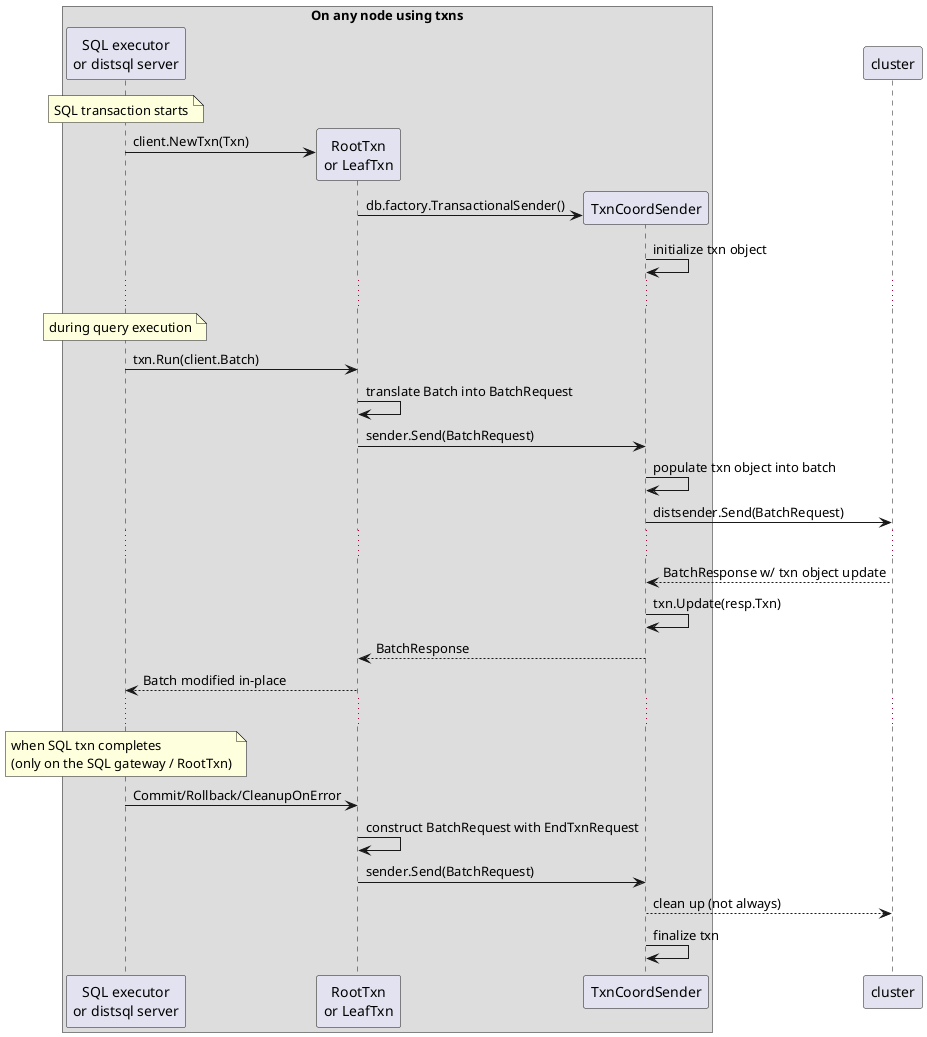 @startuml
box "On any node using txns"
  participant "SQL executor\nor distsql server" as SQL
  participant "RootTxn\nor LeafTxn" as Txn
  participant TxnCoordSender
end box
participant cluster

note over SQL: SQL transaction starts
create Txn
SQL -> Txn : client.NewTxn(Txn)
create TxnCoordSender
Txn -> TxnCoordSender : db.factory.TransactionalSender()
TxnCoordSender -> TxnCoordSender : initialize txn object
...
note over SQL: during query execution
SQL -> Txn : txn.Run(client.Batch)
Txn -> Txn : translate Batch into BatchRequest
Txn -> TxnCoordSender: sender.Send(BatchRequest)
TxnCoordSender -> TxnCoordSender: populate txn object into batch
TxnCoordSender -> cluster : distsender.Send(BatchRequest)
...
cluster --> TxnCoordSender : BatchResponse w/ txn object update
TxnCoordSender -> TxnCoordSender: txn.Update(resp.Txn)
TxnCoordSender --> Txn : BatchResponse
Txn --> SQL : Batch modified in-place
...
note over SQL
  when SQL txn completes
  (only on the SQL gateway / RootTxn)
end note
SQL -> Txn : Commit/Rollback/CleanupOnError
Txn -> Txn : construct BatchRequest with EndTxnRequest
Txn -> TxnCoordSender : sender.Send(BatchRequest)
TxnCoordSender --> cluster : clean up (not always)
TxnCoordSender -> TxnCoordSender : finalize txn
@enduml
